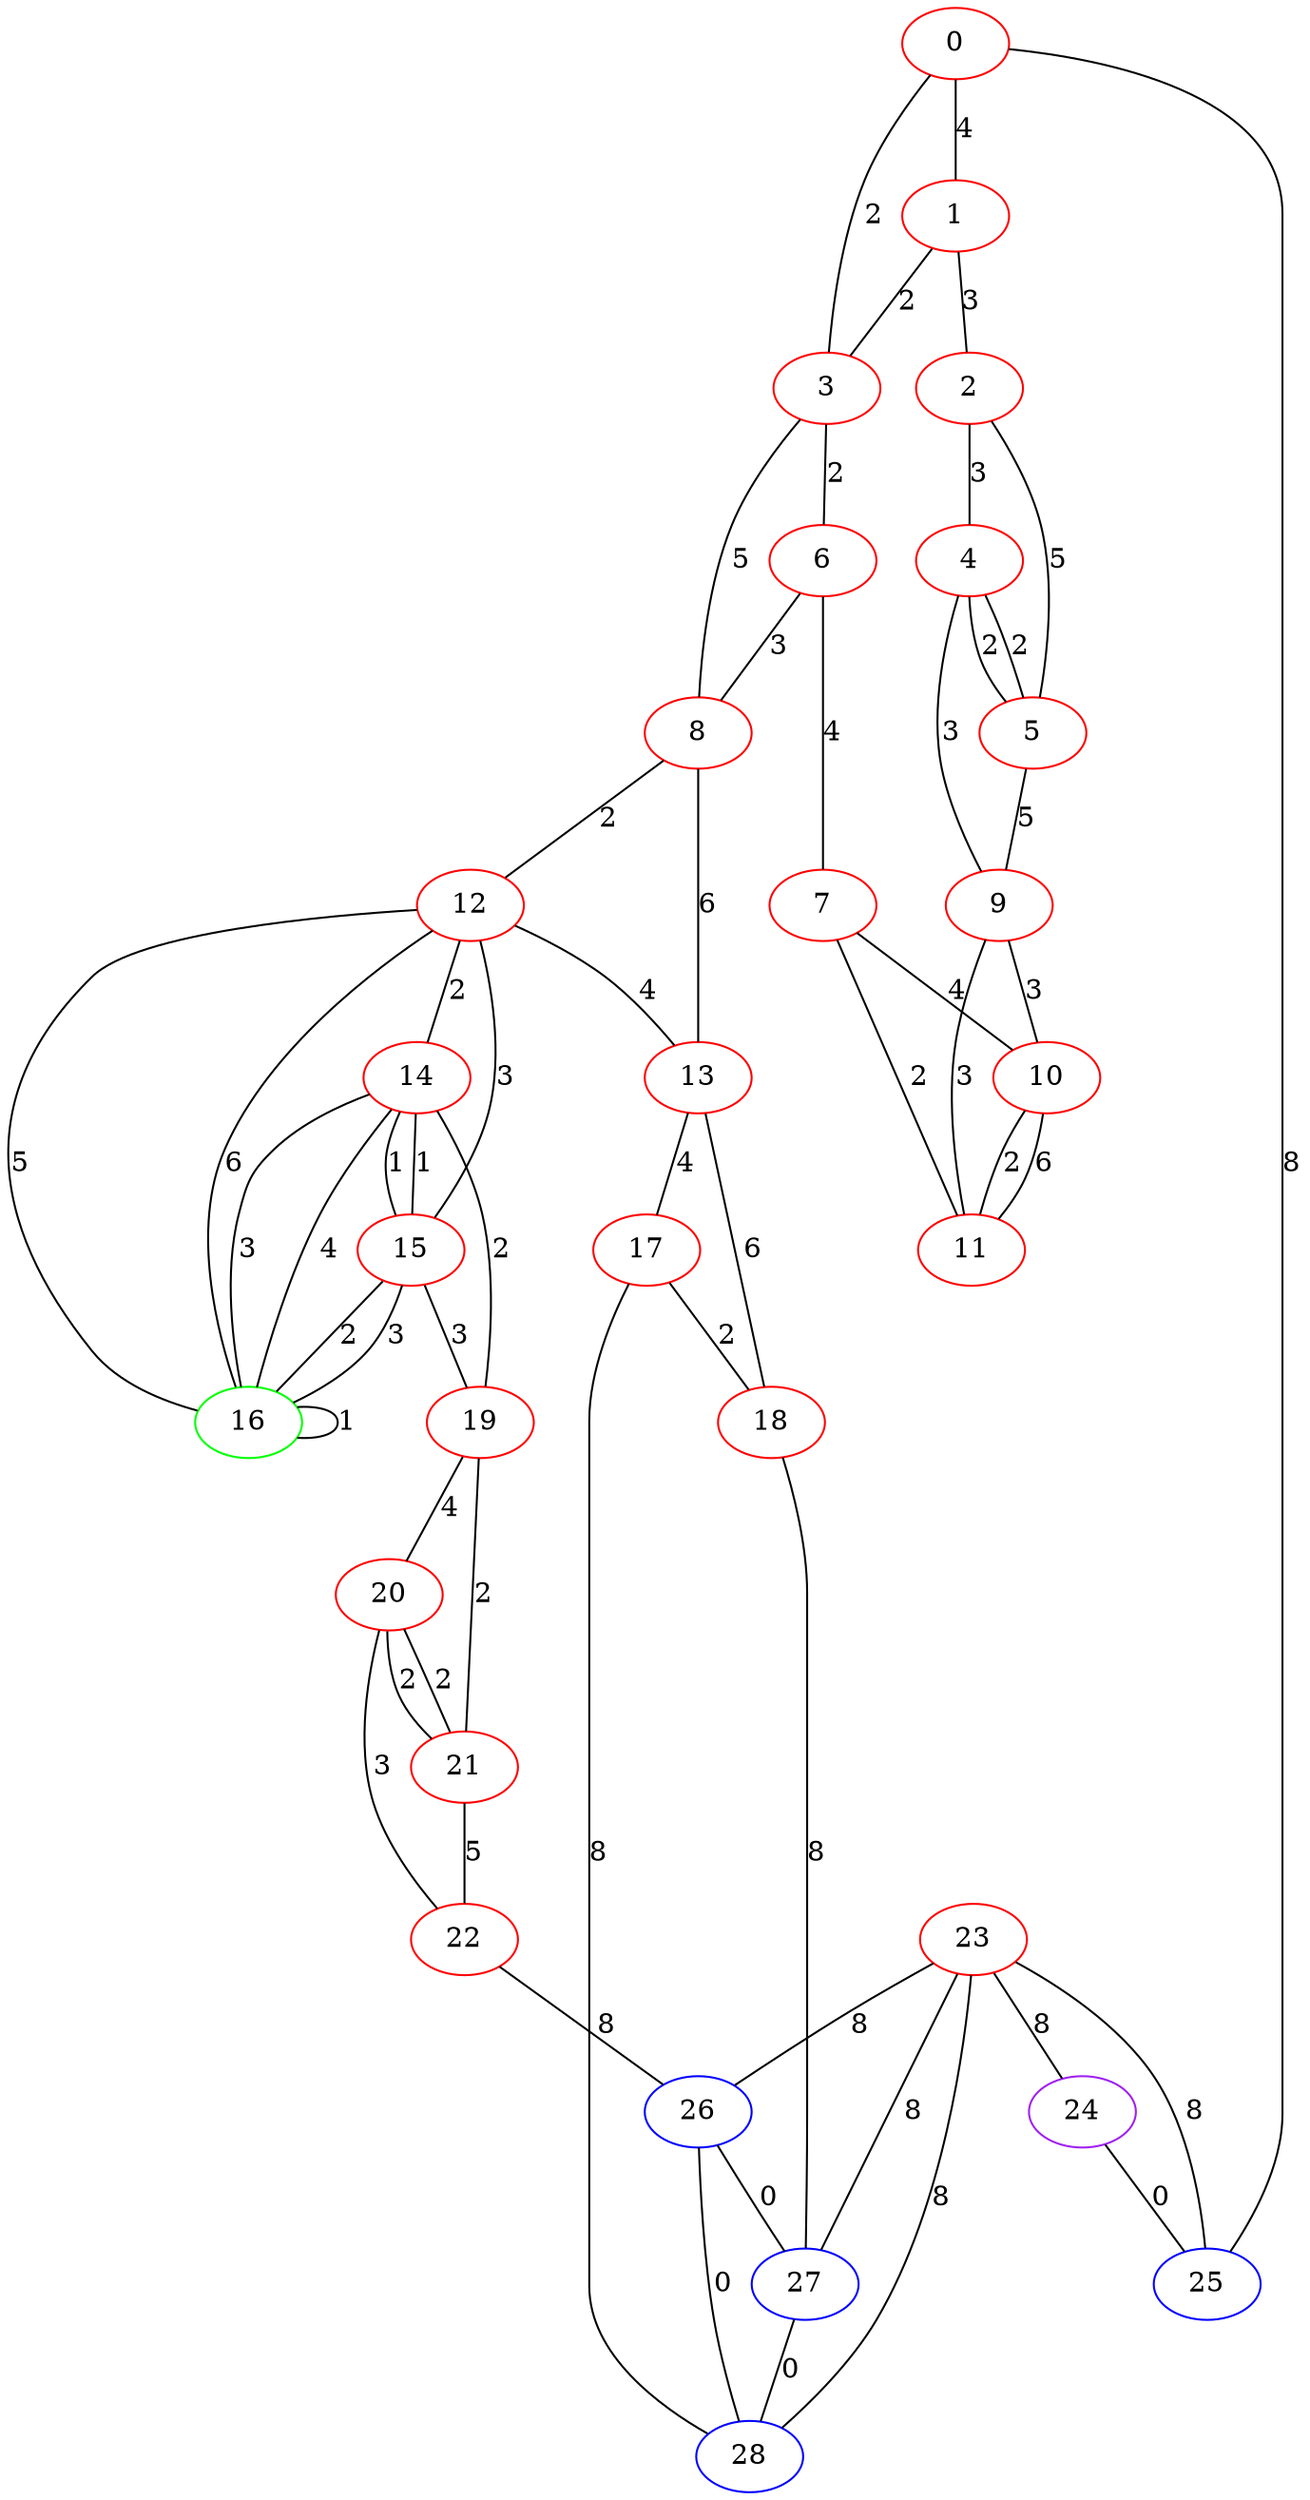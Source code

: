 graph "" {
0 [color=red, weight=1];
1 [color=red, weight=1];
2 [color=red, weight=1];
3 [color=red, weight=1];
4 [color=red, weight=1];
5 [color=red, weight=1];
6 [color=red, weight=1];
7 [color=red, weight=1];
8 [color=red, weight=1];
9 [color=red, weight=1];
10 [color=red, weight=1];
11 [color=red, weight=1];
12 [color=red, weight=1];
13 [color=red, weight=1];
14 [color=red, weight=1];
15 [color=red, weight=1];
16 [color=green, weight=2];
17 [color=red, weight=1];
18 [color=red, weight=1];
19 [color=red, weight=1];
20 [color=red, weight=1];
21 [color=red, weight=1];
22 [color=red, weight=1];
23 [color=red, weight=1];
24 [color=purple, weight=4];
25 [color=blue, weight=3];
26 [color=blue, weight=3];
27 [color=blue, weight=3];
28 [color=blue, weight=3];
0 -- 1  [key=0, label=4];
0 -- 3  [key=0, label=2];
0 -- 25  [key=0, label=8];
1 -- 2  [key=0, label=3];
1 -- 3  [key=0, label=2];
2 -- 4  [key=0, label=3];
2 -- 5  [key=0, label=5];
3 -- 6  [key=0, label=2];
3 -- 8  [key=0, label=5];
4 -- 9  [key=0, label=3];
4 -- 5  [key=0, label=2];
4 -- 5  [key=1, label=2];
5 -- 9  [key=0, label=5];
6 -- 8  [key=0, label=3];
6 -- 7  [key=0, label=4];
7 -- 10  [key=0, label=4];
7 -- 11  [key=0, label=2];
8 -- 12  [key=0, label=2];
8 -- 13  [key=0, label=6];
9 -- 10  [key=0, label=3];
9 -- 11  [key=0, label=3];
10 -- 11  [key=0, label=6];
10 -- 11  [key=1, label=2];
12 -- 16  [key=0, label=5];
12 -- 16  [key=1, label=6];
12 -- 13  [key=0, label=4];
12 -- 14  [key=0, label=2];
12 -- 15  [key=0, label=3];
13 -- 17  [key=0, label=4];
13 -- 18  [key=0, label=6];
14 -- 16  [key=0, label=3];
14 -- 16  [key=1, label=4];
14 -- 19  [key=0, label=2];
14 -- 15  [key=0, label=1];
14 -- 15  [key=1, label=1];
15 -- 16  [key=0, label=2];
15 -- 16  [key=1, label=3];
15 -- 19  [key=0, label=3];
16 -- 16  [key=0, label=1];
17 -- 18  [key=0, label=2];
17 -- 28  [key=0, label=8];
18 -- 27  [key=0, label=8];
19 -- 20  [key=0, label=4];
19 -- 21  [key=0, label=2];
20 -- 21  [key=0, label=2];
20 -- 21  [key=1, label=2];
20 -- 22  [key=0, label=3];
21 -- 22  [key=0, label=5];
22 -- 26  [key=0, label=8];
23 -- 24  [key=0, label=8];
23 -- 25  [key=0, label=8];
23 -- 26  [key=0, label=8];
23 -- 27  [key=0, label=8];
23 -- 28  [key=0, label=8];
24 -- 25  [key=0, label=0];
26 -- 27  [key=0, label=0];
26 -- 28  [key=0, label=0];
27 -- 28  [key=0, label=0];
}
